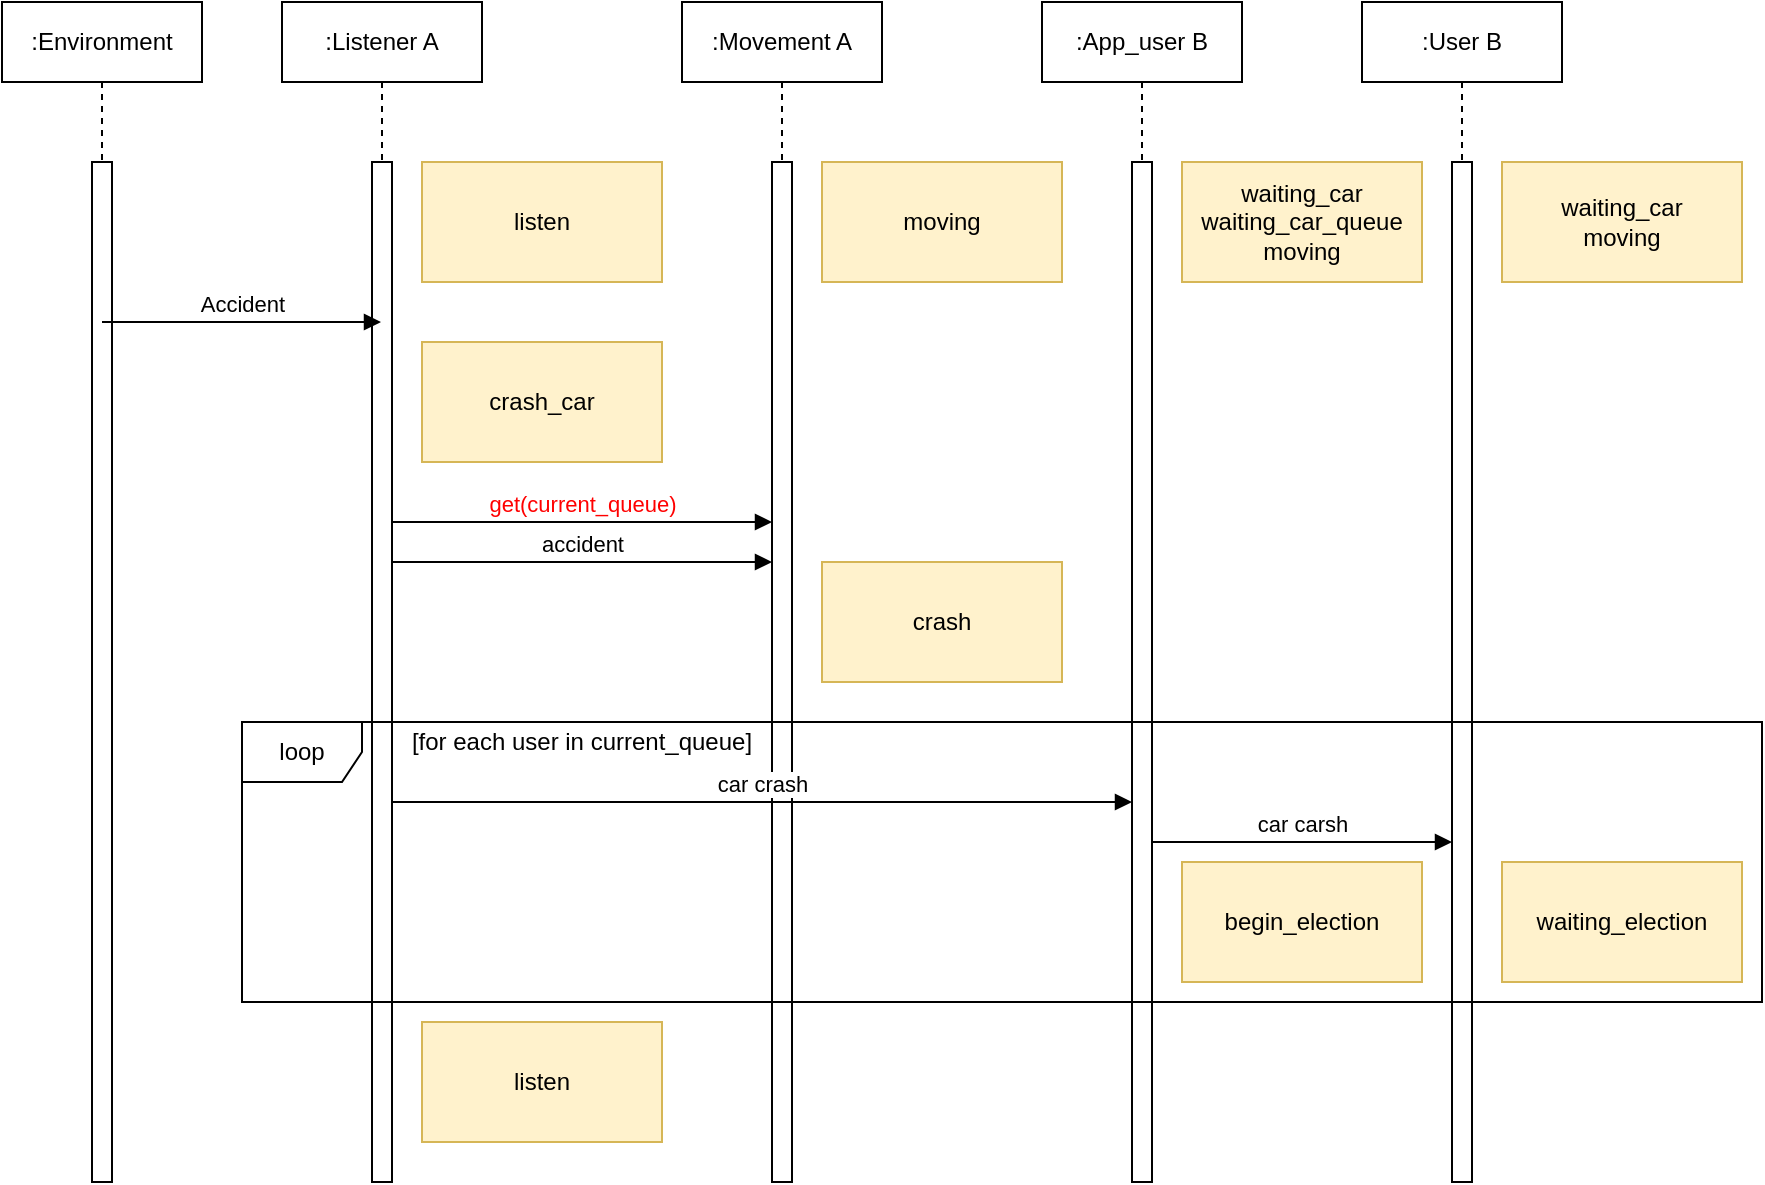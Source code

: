 <mxfile version="13.7.3" type="device"><diagram id="7Hs6do17FonKKkn0Dpb5" name="Pagina-1"><mxGraphModel dx="1422" dy="822" grid="1" gridSize="10" guides="1" tooltips="1" connect="1" arrows="1" fold="1" page="1" pageScale="1" pageWidth="827" pageHeight="1169" math="0" shadow="0"><root><mxCell id="0"/><mxCell id="1" parent="0"/><mxCell id="XeaJ-pt7xXp8zL1N_XCl-1" value=":Environment" style="shape=umlLifeline;perimeter=lifelinePerimeter;whiteSpace=wrap;html=1;container=1;collapsible=0;recursiveResize=0;outlineConnect=0;" vertex="1" parent="1"><mxGeometry y="40" width="100" height="590" as="geometry"/></mxCell><mxCell id="XeaJ-pt7xXp8zL1N_XCl-9" value="" style="html=1;points=[];perimeter=orthogonalPerimeter;" vertex="1" parent="XeaJ-pt7xXp8zL1N_XCl-1"><mxGeometry x="45" y="80" width="10" height="510" as="geometry"/></mxCell><mxCell id="XeaJ-pt7xXp8zL1N_XCl-2" value=":Listener A" style="shape=umlLifeline;perimeter=lifelinePerimeter;whiteSpace=wrap;html=1;container=1;collapsible=0;recursiveResize=0;outlineConnect=0;" vertex="1" parent="1"><mxGeometry x="140" y="40" width="100" height="590" as="geometry"/></mxCell><mxCell id="XeaJ-pt7xXp8zL1N_XCl-10" value="" style="html=1;points=[];perimeter=orthogonalPerimeter;" vertex="1" parent="XeaJ-pt7xXp8zL1N_XCl-2"><mxGeometry x="45" y="80" width="10" height="510" as="geometry"/></mxCell><mxCell id="XeaJ-pt7xXp8zL1N_XCl-3" value=":Movement A" style="shape=umlLifeline;perimeter=lifelinePerimeter;whiteSpace=wrap;html=1;container=1;collapsible=0;recursiveResize=0;outlineConnect=0;" vertex="1" parent="1"><mxGeometry x="340" y="40" width="100" height="590" as="geometry"/></mxCell><mxCell id="XeaJ-pt7xXp8zL1N_XCl-11" value="" style="html=1;points=[];perimeter=orthogonalPerimeter;" vertex="1" parent="XeaJ-pt7xXp8zL1N_XCl-3"><mxGeometry x="45" y="80" width="10" height="510" as="geometry"/></mxCell><mxCell id="XeaJ-pt7xXp8zL1N_XCl-4" value=":App_user B" style="shape=umlLifeline;perimeter=lifelinePerimeter;whiteSpace=wrap;html=1;container=1;collapsible=0;recursiveResize=0;outlineConnect=0;" vertex="1" parent="1"><mxGeometry x="520" y="40" width="100" height="590" as="geometry"/></mxCell><mxCell id="XeaJ-pt7xXp8zL1N_XCl-12" value="" style="html=1;points=[];perimeter=orthogonalPerimeter;" vertex="1" parent="XeaJ-pt7xXp8zL1N_XCl-4"><mxGeometry x="45" y="80" width="10" height="510" as="geometry"/></mxCell><mxCell id="XeaJ-pt7xXp8zL1N_XCl-5" value=":User B" style="shape=umlLifeline;perimeter=lifelinePerimeter;whiteSpace=wrap;html=1;container=1;collapsible=0;recursiveResize=0;outlineConnect=0;" vertex="1" parent="1"><mxGeometry x="680" y="40" width="100" height="590" as="geometry"/></mxCell><mxCell id="XeaJ-pt7xXp8zL1N_XCl-13" value="" style="html=1;points=[];perimeter=orthogonalPerimeter;" vertex="1" parent="XeaJ-pt7xXp8zL1N_XCl-5"><mxGeometry x="45" y="80" width="10" height="510" as="geometry"/></mxCell><mxCell id="XeaJ-pt7xXp8zL1N_XCl-7" value="Accident" style="html=1;verticalAlign=bottom;endArrow=block;" edge="1" parent="1" source="XeaJ-pt7xXp8zL1N_XCl-1" target="XeaJ-pt7xXp8zL1N_XCl-2"><mxGeometry width="80" relative="1" as="geometry"><mxPoint x="100" y="150" as="sourcePoint"/><mxPoint x="180" y="150" as="targetPoint"/><Array as="points"><mxPoint x="80" y="200"/><mxPoint x="130" y="200"/></Array></mxGeometry></mxCell><mxCell id="XeaJ-pt7xXp8zL1N_XCl-14" value="accident" style="html=1;verticalAlign=bottom;endArrow=block;" edge="1" parent="1" source="XeaJ-pt7xXp8zL1N_XCl-10" target="XeaJ-pt7xXp8zL1N_XCl-11"><mxGeometry width="80" relative="1" as="geometry"><mxPoint x="189.5" y="320" as="sourcePoint"/><mxPoint x="369.5" y="320" as="targetPoint"/><Array as="points"><mxPoint x="310" y="320"/></Array></mxGeometry></mxCell><mxCell id="XeaJ-pt7xXp8zL1N_XCl-15" value="listen" style="rounded=0;whiteSpace=wrap;html=1;fillColor=#fff2cc;strokeColor=#d6b656;" vertex="1" parent="1"><mxGeometry x="210" y="120" width="120" height="60" as="geometry"/></mxCell><mxCell id="XeaJ-pt7xXp8zL1N_XCl-16" value="crash_car" style="rounded=0;whiteSpace=wrap;html=1;fillColor=#fff2cc;strokeColor=#d6b656;" vertex="1" parent="1"><mxGeometry x="210" y="210" width="120" height="60" as="geometry"/></mxCell><mxCell id="XeaJ-pt7xXp8zL1N_XCl-17" value="moving" style="rounded=0;whiteSpace=wrap;html=1;fillColor=#fff2cc;strokeColor=#d6b656;" vertex="1" parent="1"><mxGeometry x="410" y="120" width="120" height="60" as="geometry"/></mxCell><mxCell id="XeaJ-pt7xXp8zL1N_XCl-18" value="crash" style="rounded=0;whiteSpace=wrap;html=1;fillColor=#fff2cc;strokeColor=#d6b656;" vertex="1" parent="1"><mxGeometry x="410" y="320" width="120" height="60" as="geometry"/></mxCell><mxCell id="XeaJ-pt7xXp8zL1N_XCl-19" value="car crash" style="html=1;verticalAlign=bottom;endArrow=block;" edge="1" parent="1" source="XeaJ-pt7xXp8zL1N_XCl-10" target="XeaJ-pt7xXp8zL1N_XCl-12"><mxGeometry width="80" relative="1" as="geometry"><mxPoint x="189.5" y="620" as="sourcePoint"/><mxPoint x="549.5" y="620" as="targetPoint"/><Array as="points"><mxPoint x="450" y="440"/></Array></mxGeometry></mxCell><mxCell id="XeaJ-pt7xXp8zL1N_XCl-20" value="car carsh" style="html=1;verticalAlign=bottom;endArrow=block;" edge="1" parent="1" source="XeaJ-pt7xXp8zL1N_XCl-12" target="XeaJ-pt7xXp8zL1N_XCl-13"><mxGeometry width="80" relative="1" as="geometry"><mxPoint x="555" y="460" as="sourcePoint"/><mxPoint x="729.5" y="460" as="targetPoint"/><Array as="points"><mxPoint x="690" y="460"/></Array></mxGeometry></mxCell><mxCell id="XeaJ-pt7xXp8zL1N_XCl-21" value="waiting_car waiting_car_queue moving" style="rounded=0;whiteSpace=wrap;html=1;fillColor=#fff2cc;strokeColor=#d6b656;" vertex="1" parent="1"><mxGeometry x="590" y="120" width="120" height="60" as="geometry"/></mxCell><mxCell id="XeaJ-pt7xXp8zL1N_XCl-22" value="begin_election" style="rounded=0;whiteSpace=wrap;html=1;fillColor=#fff2cc;strokeColor=#d6b656;" vertex="1" parent="1"><mxGeometry x="590" y="470" width="120" height="60" as="geometry"/></mxCell><mxCell id="XeaJ-pt7xXp8zL1N_XCl-23" value="waiting_car&lt;br&gt;moving" style="rounded=0;whiteSpace=wrap;html=1;fillColor=#fff2cc;strokeColor=#d6b656;" vertex="1" parent="1"><mxGeometry x="750" y="120" width="120" height="60" as="geometry"/></mxCell><mxCell id="XeaJ-pt7xXp8zL1N_XCl-24" value="waiting_election" style="rounded=0;whiteSpace=wrap;html=1;fillColor=#fff2cc;strokeColor=#d6b656;" vertex="1" parent="1"><mxGeometry x="750" y="470" width="120" height="60" as="geometry"/></mxCell><mxCell id="XeaJ-pt7xXp8zL1N_XCl-26" value="[for each user in current_queue]" style="text;html=1;strokeColor=none;fillColor=none;align=center;verticalAlign=middle;whiteSpace=wrap;rounded=0;" vertex="1" parent="1"><mxGeometry x="200" y="400" width="180" height="20" as="geometry"/></mxCell><mxCell id="XeaJ-pt7xXp8zL1N_XCl-27" value="&lt;font color=&quot;#ff0000&quot;&gt;get(current_queue)&lt;/font&gt;" style="html=1;verticalAlign=bottom;endArrow=block;" edge="1" parent="1" source="XeaJ-pt7xXp8zL1N_XCl-10" target="XeaJ-pt7xXp8zL1N_XCl-11"><mxGeometry width="80" relative="1" as="geometry"><mxPoint x="240" y="340" as="sourcePoint"/><mxPoint x="320" y="340" as="targetPoint"/><Array as="points"><mxPoint x="340" y="300"/></Array></mxGeometry></mxCell><mxCell id="XeaJ-pt7xXp8zL1N_XCl-28" value="loop" style="shape=umlFrame;whiteSpace=wrap;html=1;" vertex="1" parent="1"><mxGeometry x="120" y="400" width="760" height="140" as="geometry"/></mxCell><mxCell id="XeaJ-pt7xXp8zL1N_XCl-29" value="listen" style="rounded=0;whiteSpace=wrap;html=1;fillColor=#fff2cc;strokeColor=#d6b656;" vertex="1" parent="1"><mxGeometry x="210" y="550" width="120" height="60" as="geometry"/></mxCell></root></mxGraphModel></diagram></mxfile>